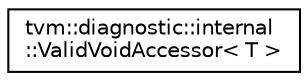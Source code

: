 digraph "Graphical Class Hierarchy"
{
 // LATEX_PDF_SIZE
  edge [fontname="Helvetica",fontsize="10",labelfontname="Helvetica",labelfontsize="10"];
  node [fontname="Helvetica",fontsize="10",shape=record];
  rankdir="LR";
  Node0 [label="tvm::diagnostic::internal\l::ValidVoidAccessor\< T \>",height=0.2,width=0.4,color="black", fillcolor="white", style="filled",URL="$structtvm_1_1diagnostic_1_1internal_1_1ValidVoidAccessor.html",tooltip=" "];
}

